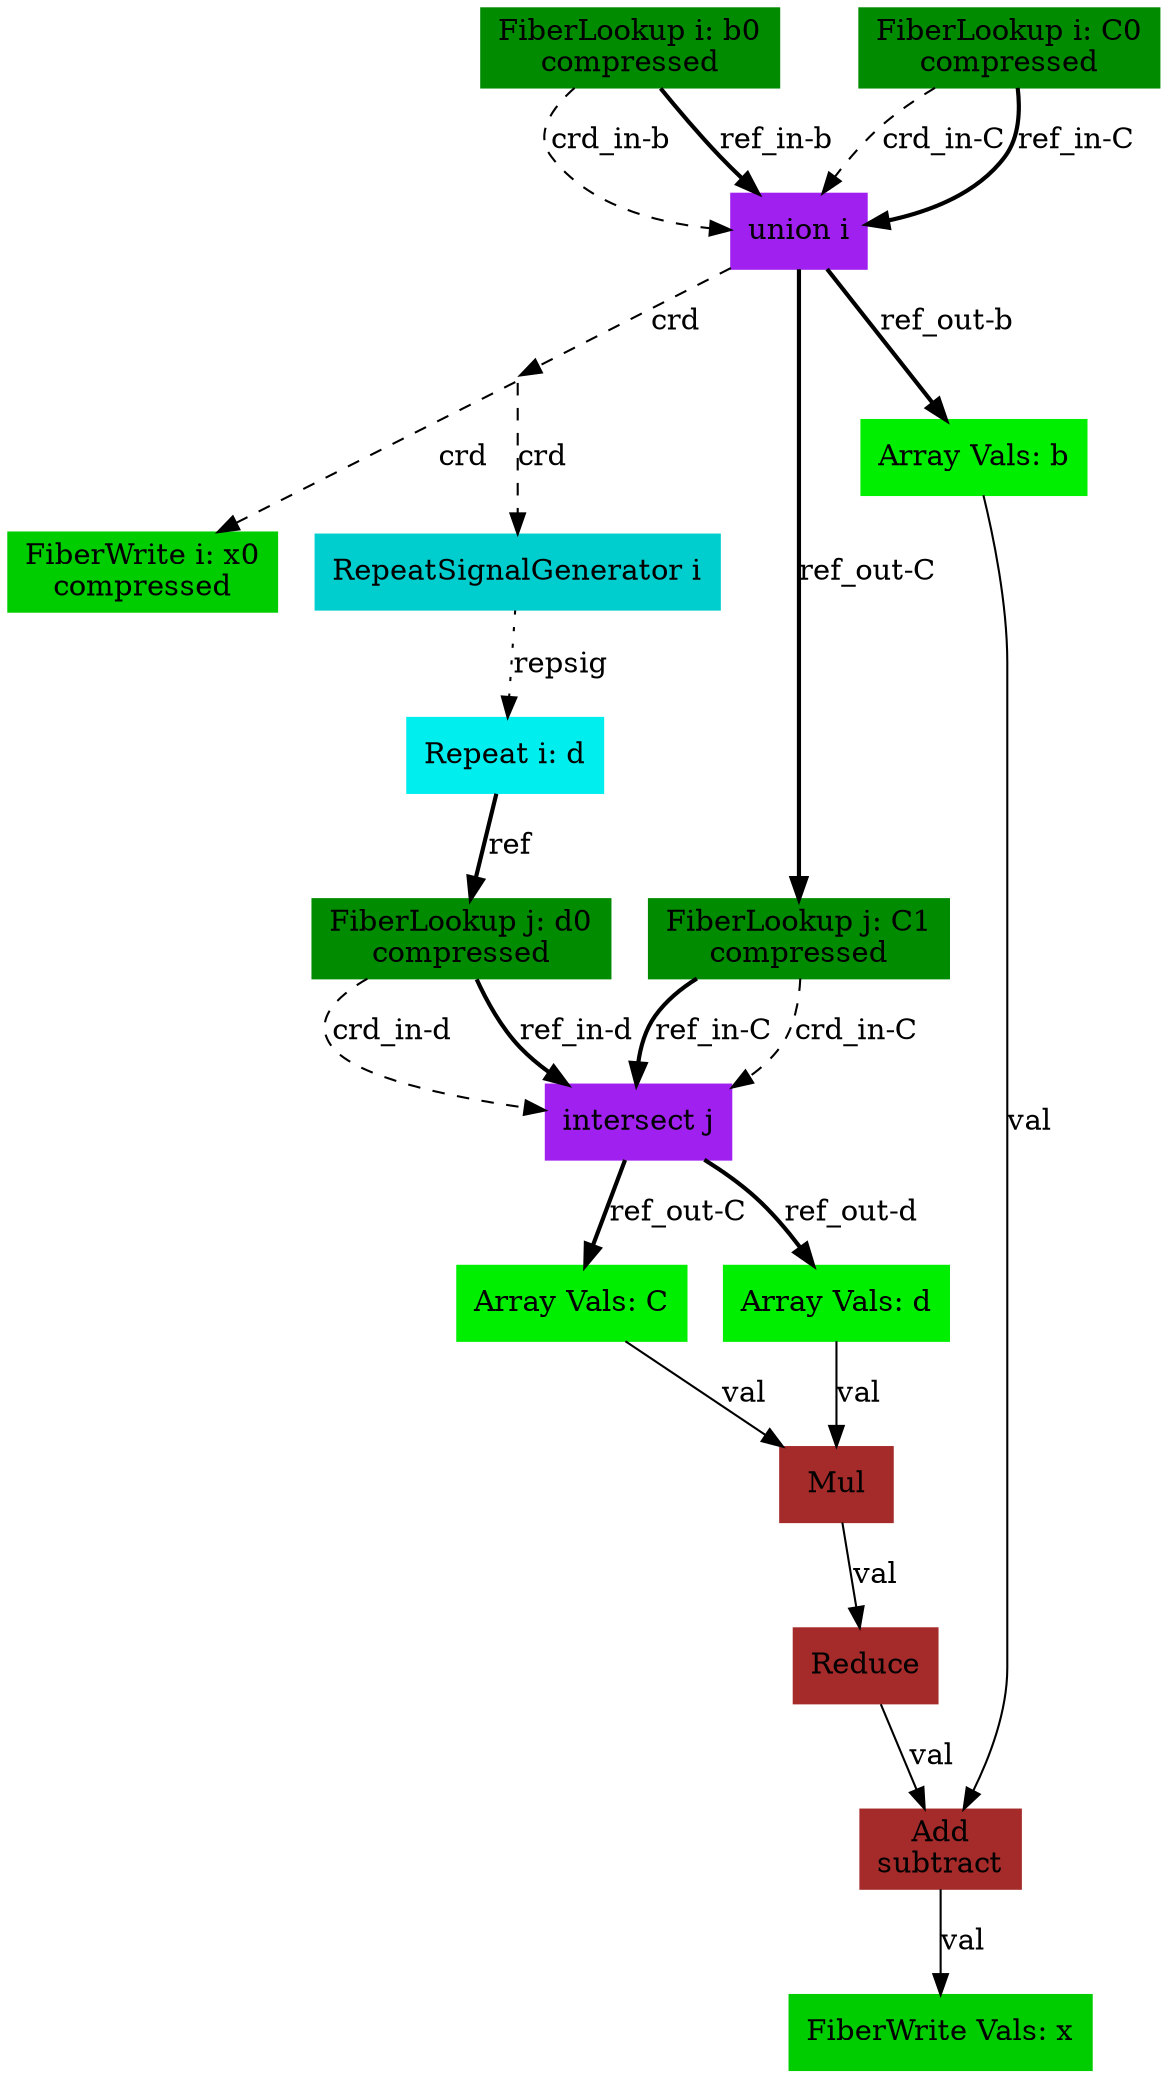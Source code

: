 digraph SAM {
    comment="x=s0,b=s0,C=ss01,d=s0"
    17 [comment="type=fiberlookup,index=i,tensor=b,mode=0,format=compressed,src=true,root=true" label="FiberLookup i: b0\ncompressed" color=green4 shape=box style=filled type="fiberlookup" index="i" tensor="b" mode="0" format="compressed" src="true" root="true"]
    16 [comment="type=union,index=i" label="union i" color=purple shape=box style=filled type="union" index="i"]
    15 [comment="type=broadcast" shape=point style=invis type="broadcast"]
    1 [comment="type=fiberwrite,index=i,tensor=x,mode=0,format=compressed,segsize=2,crdsize=b0_dim,sink=true" label="FiberWrite i: x0\ncompressed" color=green3 shape=box style=filled type="fiberwrite" index="i" tensor="x" mode="0" format="compressed" segsize="2" crdsize="b0_dim" sink="true"]
    14 [comment="type=repsiggen,index=i" label="RepeatSignalGenerator i" color=cyan3 shape=box style=filled type="repsiggen" index="i"]
    13 [comment="type=repeat,index=i,tensor=d,root=true" label="Repeat i: d" color=cyan2 shape=box style=filled type="repeat" index="i" tensor="d" root="true"]
    12 [comment="type=fiberlookup,index=j,tensor=d,mode=0,format=compressed,src=true,root=false" label="FiberLookup j: d0\ncompressed" color=green4 shape=box style=filled type="fiberlookup" index="j" tensor="d" mode="0" format="compressed" src="true" root="false"]
    10 [comment="type=intersect,index=j" label="intersect j" color=purple shape=box style=filled type="intersect" index="j"]
    4 [comment="type=arrayvals,tensor=b" label="Array Vals: b" color=green2 shape=box style=filled type="arrayvals" tensor="b"]
    3 [comment="type=add,sub=1" label="Add
subtract" color=brown shape=box style=filled type="add" sub="1"]
    2 [comment="type=reduce" label="Reduce" color=brown shape=box style=filled type="reduce"]
    0 [comment="type=fiberwrite,mode=vals,tensor=x,size=1*b0_dim,sink=true" label="FiberWrite Vals: x" color=green3 shape=box style=filled type="fiberwrite" tensor="x" mode="vals" size="1*b0_dim" sink="true"]
    6 [comment="type=arrayvals,tensor=C" label="Array Vals: C" color=green2 shape=box style=filled type="arrayvals" tensor="C"]
    5 [comment="type=mul" label="Mul" color=brown shape=box style=filled type="mul"]
    7 [comment="type=arrayvals,tensor=d" label="Array Vals: d" color=green2 shape=box style=filled type="arrayvals" tensor="d"]
    11 [comment="type=fiberlookup,index=j,tensor=C,mode=1,format=compressed,src=true,root=false" label="FiberLookup j: C1\ncompressed" color=green4 shape=box style=filled type="fiberlookup" index="j" tensor="C" mode="1" format="compressed" src="true" root="false"]
    18 [comment="type=fiberlookup,index=i,tensor=C,mode=0,format=compressed,src=true,root=true" label="FiberLookup i: C0\ncompressed" color=green4 shape=box style=filled type="fiberlookup" index="i" tensor="C" mode="0" format="compressed" src="true" root="true"]
    17 -> 16 [label="crd_in-b" style=dashed type="crd" comment="in-b"]
    16 -> 15 [label="crd" style=dashed type="crd"]
    15 -> 1 [label="crd" style=dashed type="crd"]
    15 -> 14 [label="crd" style=dashed type="crd"]
    14 -> 13 [label="repsig" style=dotted type="repsig"]
    13 -> 12 [label="ref" style=bold type="ref"]
    12 -> 10 [label="crd_in-d" style=dashed type="crd" comment="in-d"]
    4 -> 3 [label="val" type="val"]
    3 -> 0 [label="val" type="val"]
    2 -> 3 [label="val" type="val"]
    10 -> 6 [label="ref_out-C" style=bold type="ref" comment="out-C"]
    6 -> 5 [label="val" type="val"]
    5 -> 2 [label="val" type="val"]
    10 -> 7 [label="ref_out-d" style=bold type="ref" comment="out-d"]
    7 -> 5 [label="val" type="val"]
    12 -> 10 [label="ref_in-d" style=bold type="ref" comment="in-d"]
    16 -> 4 [label="ref_out-b" style=bold type="ref" comment="out-b"]
    16 -> 11 [label="ref_out-C" style=bold type="ref" comment="out-C"]
    11 -> 10 [label="crd_in-C" style=dashed type="crd" comment="in-C"]
    11 -> 10 [label="ref_in-C" style=bold type="ref" comment="in-C"]
    17 -> 16 [label="ref_in-b" style=bold type="ref" comment="in-b"]
    18 -> 16 [label="crd_in-C" style=dashed type="crd" comment="in-C"]
    18 -> 16 [label="ref_in-C" style=bold type="ref" comment="in-C"]
}
